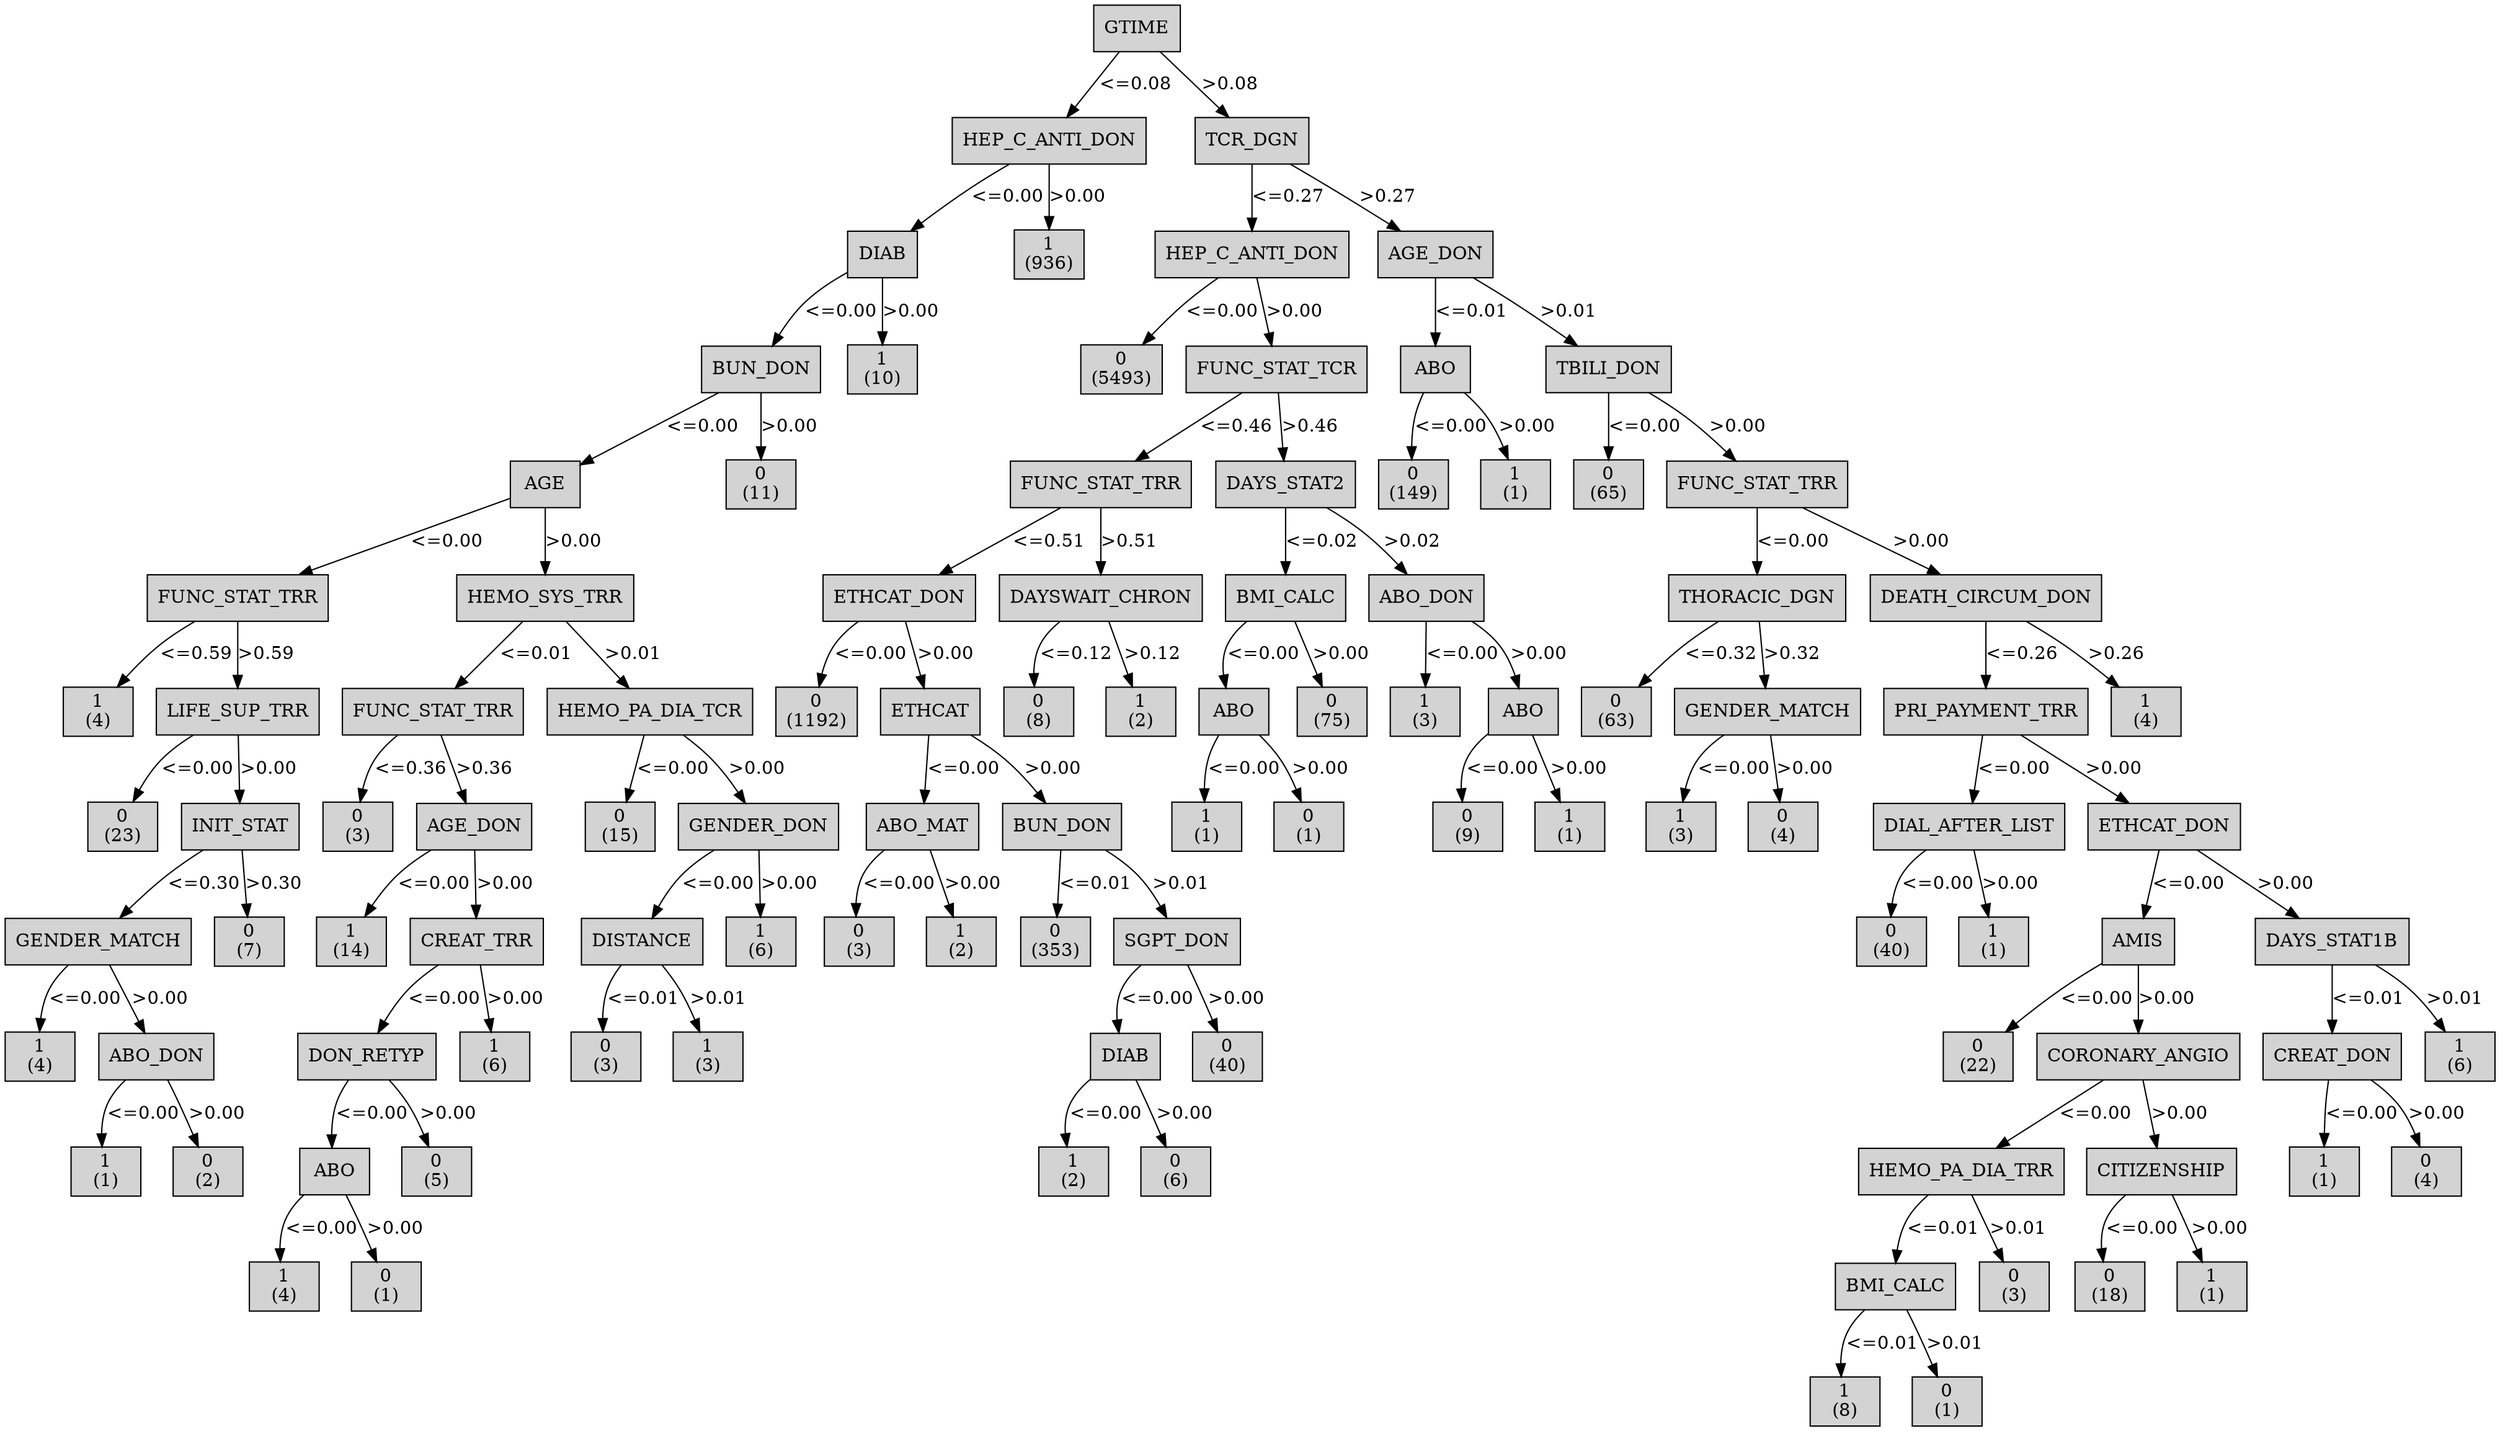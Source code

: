 digraph ID3_Tree {
"0" [shape=box, style=filled, label="GTIME
", weight=1]
"1" [shape=box, style=filled, label="HEP_C_ANTI_DON
", weight=2]
0 -> 1 [ label = "<=0.08"];
"2" [shape=box, style=filled, label="DIAB
", weight=3]
1 -> 2 [ label = "<=0.00"];
"3" [shape=box, style=filled, label="BUN_DON
", weight=4]
2 -> 3 [ label = "<=0.00"];
"4" [shape=box, style=filled, label="AGE
", weight=5]
3 -> 4 [ label = "<=0.00"];
"5" [shape=box, style=filled, label="FUNC_STAT_TRR
", weight=6]
4 -> 5 [ label = "<=0.00"];
"6" [shape=box, style=filled, label="1
(4)
", weight=7]
5 -> 6 [ label = "<=0.59"];
"7" [shape=box, style=filled, label="LIFE_SUP_TRR
", weight=7]
5 -> 7 [ label = ">0.59"];
"8" [shape=box, style=filled, label="0
(23)
", weight=8]
7 -> 8 [ label = "<=0.00"];
"9" [shape=box, style=filled, label="INIT_STAT
", weight=8]
7 -> 9 [ label = ">0.00"];
"10" [shape=box, style=filled, label="GENDER_MATCH
", weight=9]
9 -> 10 [ label = "<=0.30"];
"11" [shape=box, style=filled, label="1
(4)
", weight=10]
10 -> 11 [ label = "<=0.00"];
"12" [shape=box, style=filled, label="ABO_DON
", weight=10]
10 -> 12 [ label = ">0.00"];
"13" [shape=box, style=filled, label="1
(1)
", weight=11]
12 -> 13 [ label = "<=0.00"];
"14" [shape=box, style=filled, label="0
(2)
", weight=11]
12 -> 14 [ label = ">0.00"];
"15" [shape=box, style=filled, label="0
(7)
", weight=9]
9 -> 15 [ label = ">0.30"];
"16" [shape=box, style=filled, label="HEMO_SYS_TRR
", weight=6]
4 -> 16 [ label = ">0.00"];
"17" [shape=box, style=filled, label="FUNC_STAT_TRR
", weight=7]
16 -> 17 [ label = "<=0.01"];
"18" [shape=box, style=filled, label="0
(3)
", weight=8]
17 -> 18 [ label = "<=0.36"];
"19" [shape=box, style=filled, label="AGE_DON
", weight=8]
17 -> 19 [ label = ">0.36"];
"20" [shape=box, style=filled, label="1
(14)
", weight=9]
19 -> 20 [ label = "<=0.00"];
"21" [shape=box, style=filled, label="CREAT_TRR
", weight=9]
19 -> 21 [ label = ">0.00"];
"22" [shape=box, style=filled, label="DON_RETYP
", weight=10]
21 -> 22 [ label = "<=0.00"];
"23" [shape=box, style=filled, label="ABO
", weight=11]
22 -> 23 [ label = "<=0.00"];
"24" [shape=box, style=filled, label="1
(4)
", weight=12]
23 -> 24 [ label = "<=0.00"];
"25" [shape=box, style=filled, label="0
(1)
", weight=12]
23 -> 25 [ label = ">0.00"];
"26" [shape=box, style=filled, label="0
(5)
", weight=11]
22 -> 26 [ label = ">0.00"];
"27" [shape=box, style=filled, label="1
(6)
", weight=10]
21 -> 27 [ label = ">0.00"];
"28" [shape=box, style=filled, label="HEMO_PA_DIA_TCR
", weight=7]
16 -> 28 [ label = ">0.01"];
"29" [shape=box, style=filled, label="0
(15)
", weight=8]
28 -> 29 [ label = "<=0.00"];
"30" [shape=box, style=filled, label="GENDER_DON
", weight=8]
28 -> 30 [ label = ">0.00"];
"31" [shape=box, style=filled, label="DISTANCE
", weight=9]
30 -> 31 [ label = "<=0.00"];
"32" [shape=box, style=filled, label="0
(3)
", weight=10]
31 -> 32 [ label = "<=0.01"];
"33" [shape=box, style=filled, label="1
(3)
", weight=10]
31 -> 33 [ label = ">0.01"];
"34" [shape=box, style=filled, label="1
(6)
", weight=9]
30 -> 34 [ label = ">0.00"];
"35" [shape=box, style=filled, label="0
(11)
", weight=5]
3 -> 35 [ label = ">0.00"];
"36" [shape=box, style=filled, label="1
(10)
", weight=4]
2 -> 36 [ label = ">0.00"];
"37" [shape=box, style=filled, label="1
(936)
", weight=3]
1 -> 37 [ label = ">0.00"];
"38" [shape=box, style=filled, label="TCR_DGN
", weight=2]
0 -> 38 [ label = ">0.08"];
"39" [shape=box, style=filled, label="HEP_C_ANTI_DON
", weight=3]
38 -> 39 [ label = "<=0.27"];
"40" [shape=box, style=filled, label="0
(5493)
", weight=4]
39 -> 40 [ label = "<=0.00"];
"41" [shape=box, style=filled, label="FUNC_STAT_TCR
", weight=4]
39 -> 41 [ label = ">0.00"];
"42" [shape=box, style=filled, label="FUNC_STAT_TRR
", weight=5]
41 -> 42 [ label = "<=0.46"];
"43" [shape=box, style=filled, label="ETHCAT_DON
", weight=6]
42 -> 43 [ label = "<=0.51"];
"44" [shape=box, style=filled, label="0
(1192)
", weight=7]
43 -> 44 [ label = "<=0.00"];
"45" [shape=box, style=filled, label="ETHCAT
", weight=7]
43 -> 45 [ label = ">0.00"];
"46" [shape=box, style=filled, label="ABO_MAT
", weight=8]
45 -> 46 [ label = "<=0.00"];
"47" [shape=box, style=filled, label="0
(3)
", weight=9]
46 -> 47 [ label = "<=0.00"];
"48" [shape=box, style=filled, label="1
(2)
", weight=9]
46 -> 48 [ label = ">0.00"];
"49" [shape=box, style=filled, label="BUN_DON
", weight=8]
45 -> 49 [ label = ">0.00"];
"50" [shape=box, style=filled, label="0
(353)
", weight=9]
49 -> 50 [ label = "<=0.01"];
"51" [shape=box, style=filled, label="SGPT_DON
", weight=9]
49 -> 51 [ label = ">0.01"];
"52" [shape=box, style=filled, label="DIAB
", weight=10]
51 -> 52 [ label = "<=0.00"];
"53" [shape=box, style=filled, label="1
(2)
", weight=11]
52 -> 53 [ label = "<=0.00"];
"54" [shape=box, style=filled, label="0
(6)
", weight=11]
52 -> 54 [ label = ">0.00"];
"55" [shape=box, style=filled, label="0
(40)
", weight=10]
51 -> 55 [ label = ">0.00"];
"56" [shape=box, style=filled, label="DAYSWAIT_CHRON
", weight=6]
42 -> 56 [ label = ">0.51"];
"57" [shape=box, style=filled, label="0
(8)
", weight=7]
56 -> 57 [ label = "<=0.12"];
"58" [shape=box, style=filled, label="1
(2)
", weight=7]
56 -> 58 [ label = ">0.12"];
"59" [shape=box, style=filled, label="DAYS_STAT2
", weight=5]
41 -> 59 [ label = ">0.46"];
"60" [shape=box, style=filled, label="BMI_CALC
", weight=6]
59 -> 60 [ label = "<=0.02"];
"61" [shape=box, style=filled, label="ABO
", weight=7]
60 -> 61 [ label = "<=0.00"];
"62" [shape=box, style=filled, label="1
(1)
", weight=8]
61 -> 62 [ label = "<=0.00"];
"63" [shape=box, style=filled, label="0
(1)
", weight=8]
61 -> 63 [ label = ">0.00"];
"64" [shape=box, style=filled, label="0
(75)
", weight=7]
60 -> 64 [ label = ">0.00"];
"65" [shape=box, style=filled, label="ABO_DON
", weight=6]
59 -> 65 [ label = ">0.02"];
"66" [shape=box, style=filled, label="1
(3)
", weight=7]
65 -> 66 [ label = "<=0.00"];
"67" [shape=box, style=filled, label="ABO
", weight=7]
65 -> 67 [ label = ">0.00"];
"68" [shape=box, style=filled, label="0
(9)
", weight=8]
67 -> 68 [ label = "<=0.00"];
"69" [shape=box, style=filled, label="1
(1)
", weight=8]
67 -> 69 [ label = ">0.00"];
"70" [shape=box, style=filled, label="AGE_DON
", weight=3]
38 -> 70 [ label = ">0.27"];
"71" [shape=box, style=filled, label="ABO
", weight=4]
70 -> 71 [ label = "<=0.01"];
"72" [shape=box, style=filled, label="0
(149)
", weight=5]
71 -> 72 [ label = "<=0.00"];
"73" [shape=box, style=filled, label="1
(1)
", weight=5]
71 -> 73 [ label = ">0.00"];
"74" [shape=box, style=filled, label="TBILI_DON
", weight=4]
70 -> 74 [ label = ">0.01"];
"75" [shape=box, style=filled, label="0
(65)
", weight=5]
74 -> 75 [ label = "<=0.00"];
"76" [shape=box, style=filled, label="FUNC_STAT_TRR
", weight=5]
74 -> 76 [ label = ">0.00"];
"77" [shape=box, style=filled, label="THORACIC_DGN
", weight=6]
76 -> 77 [ label = "<=0.00"];
"78" [shape=box, style=filled, label="0
(63)
", weight=7]
77 -> 78 [ label = "<=0.32"];
"79" [shape=box, style=filled, label="GENDER_MATCH
", weight=7]
77 -> 79 [ label = ">0.32"];
"80" [shape=box, style=filled, label="1
(3)
", weight=8]
79 -> 80 [ label = "<=0.00"];
"81" [shape=box, style=filled, label="0
(4)
", weight=8]
79 -> 81 [ label = ">0.00"];
"82" [shape=box, style=filled, label="DEATH_CIRCUM_DON
", weight=6]
76 -> 82 [ label = ">0.00"];
"83" [shape=box, style=filled, label="PRI_PAYMENT_TRR
", weight=7]
82 -> 83 [ label = "<=0.26"];
"84" [shape=box, style=filled, label="DIAL_AFTER_LIST
", weight=8]
83 -> 84 [ label = "<=0.00"];
"85" [shape=box, style=filled, label="0
(40)
", weight=9]
84 -> 85 [ label = "<=0.00"];
"86" [shape=box, style=filled, label="1
(1)
", weight=9]
84 -> 86 [ label = ">0.00"];
"87" [shape=box, style=filled, label="ETHCAT_DON
", weight=8]
83 -> 87 [ label = ">0.00"];
"88" [shape=box, style=filled, label="AMIS
", weight=9]
87 -> 88 [ label = "<=0.00"];
"89" [shape=box, style=filled, label="0
(22)
", weight=10]
88 -> 89 [ label = "<=0.00"];
"90" [shape=box, style=filled, label="CORONARY_ANGIO
", weight=10]
88 -> 90 [ label = ">0.00"];
"91" [shape=box, style=filled, label="HEMO_PA_DIA_TRR
", weight=11]
90 -> 91 [ label = "<=0.00"];
"92" [shape=box, style=filled, label="BMI_CALC
", weight=12]
91 -> 92 [ label = "<=0.01"];
"93" [shape=box, style=filled, label="1
(8)
", weight=13]
92 -> 93 [ label = "<=0.01"];
"94" [shape=box, style=filled, label="0
(1)
", weight=13]
92 -> 94 [ label = ">0.01"];
"95" [shape=box, style=filled, label="0
(3)
", weight=12]
91 -> 95 [ label = ">0.01"];
"96" [shape=box, style=filled, label="CITIZENSHIP
", weight=11]
90 -> 96 [ label = ">0.00"];
"97" [shape=box, style=filled, label="0
(18)
", weight=12]
96 -> 97 [ label = "<=0.00"];
"98" [shape=box, style=filled, label="1
(1)
", weight=12]
96 -> 98 [ label = ">0.00"];
"99" [shape=box, style=filled, label="DAYS_STAT1B
", weight=9]
87 -> 99 [ label = ">0.00"];
"100" [shape=box, style=filled, label="CREAT_DON
", weight=10]
99 -> 100 [ label = "<=0.01"];
"101" [shape=box, style=filled, label="1
(1)
", weight=11]
100 -> 101 [ label = "<=0.00"];
"102" [shape=box, style=filled, label="0
(4)
", weight=11]
100 -> 102 [ label = ">0.00"];
"103" [shape=box, style=filled, label="1
(6)
", weight=10]
99 -> 103 [ label = ">0.01"];
"104" [shape=box, style=filled, label="1
(4)
", weight=7]
82 -> 104 [ label = ">0.26"];
{rank=same; 0;};
{rank=same; 11;12;22;27;32;33;52;55;89;90;100;103;};
{rank=same; 13;14;23;26;53;54;91;96;101;102;};
{rank=same; 24;25;92;95;97;98;};
{rank=same; 93;94;};
{rank=same; 1;38;};
{rank=same; 2;37;39;70;};
{rank=same; 3;36;40;41;71;74;};
{rank=same; 4;35;42;59;72;73;75;76;};
{rank=same; 5;16;43;56;60;65;77;82;};
{rank=same; 6;7;17;28;44;45;57;58;61;64;66;67;78;79;83;104;};
{rank=same; 8;9;18;19;29;30;46;49;62;63;68;69;80;81;84;87;};
{rank=same; 10;15;20;21;31;34;47;48;50;51;85;86;88;99;};
}